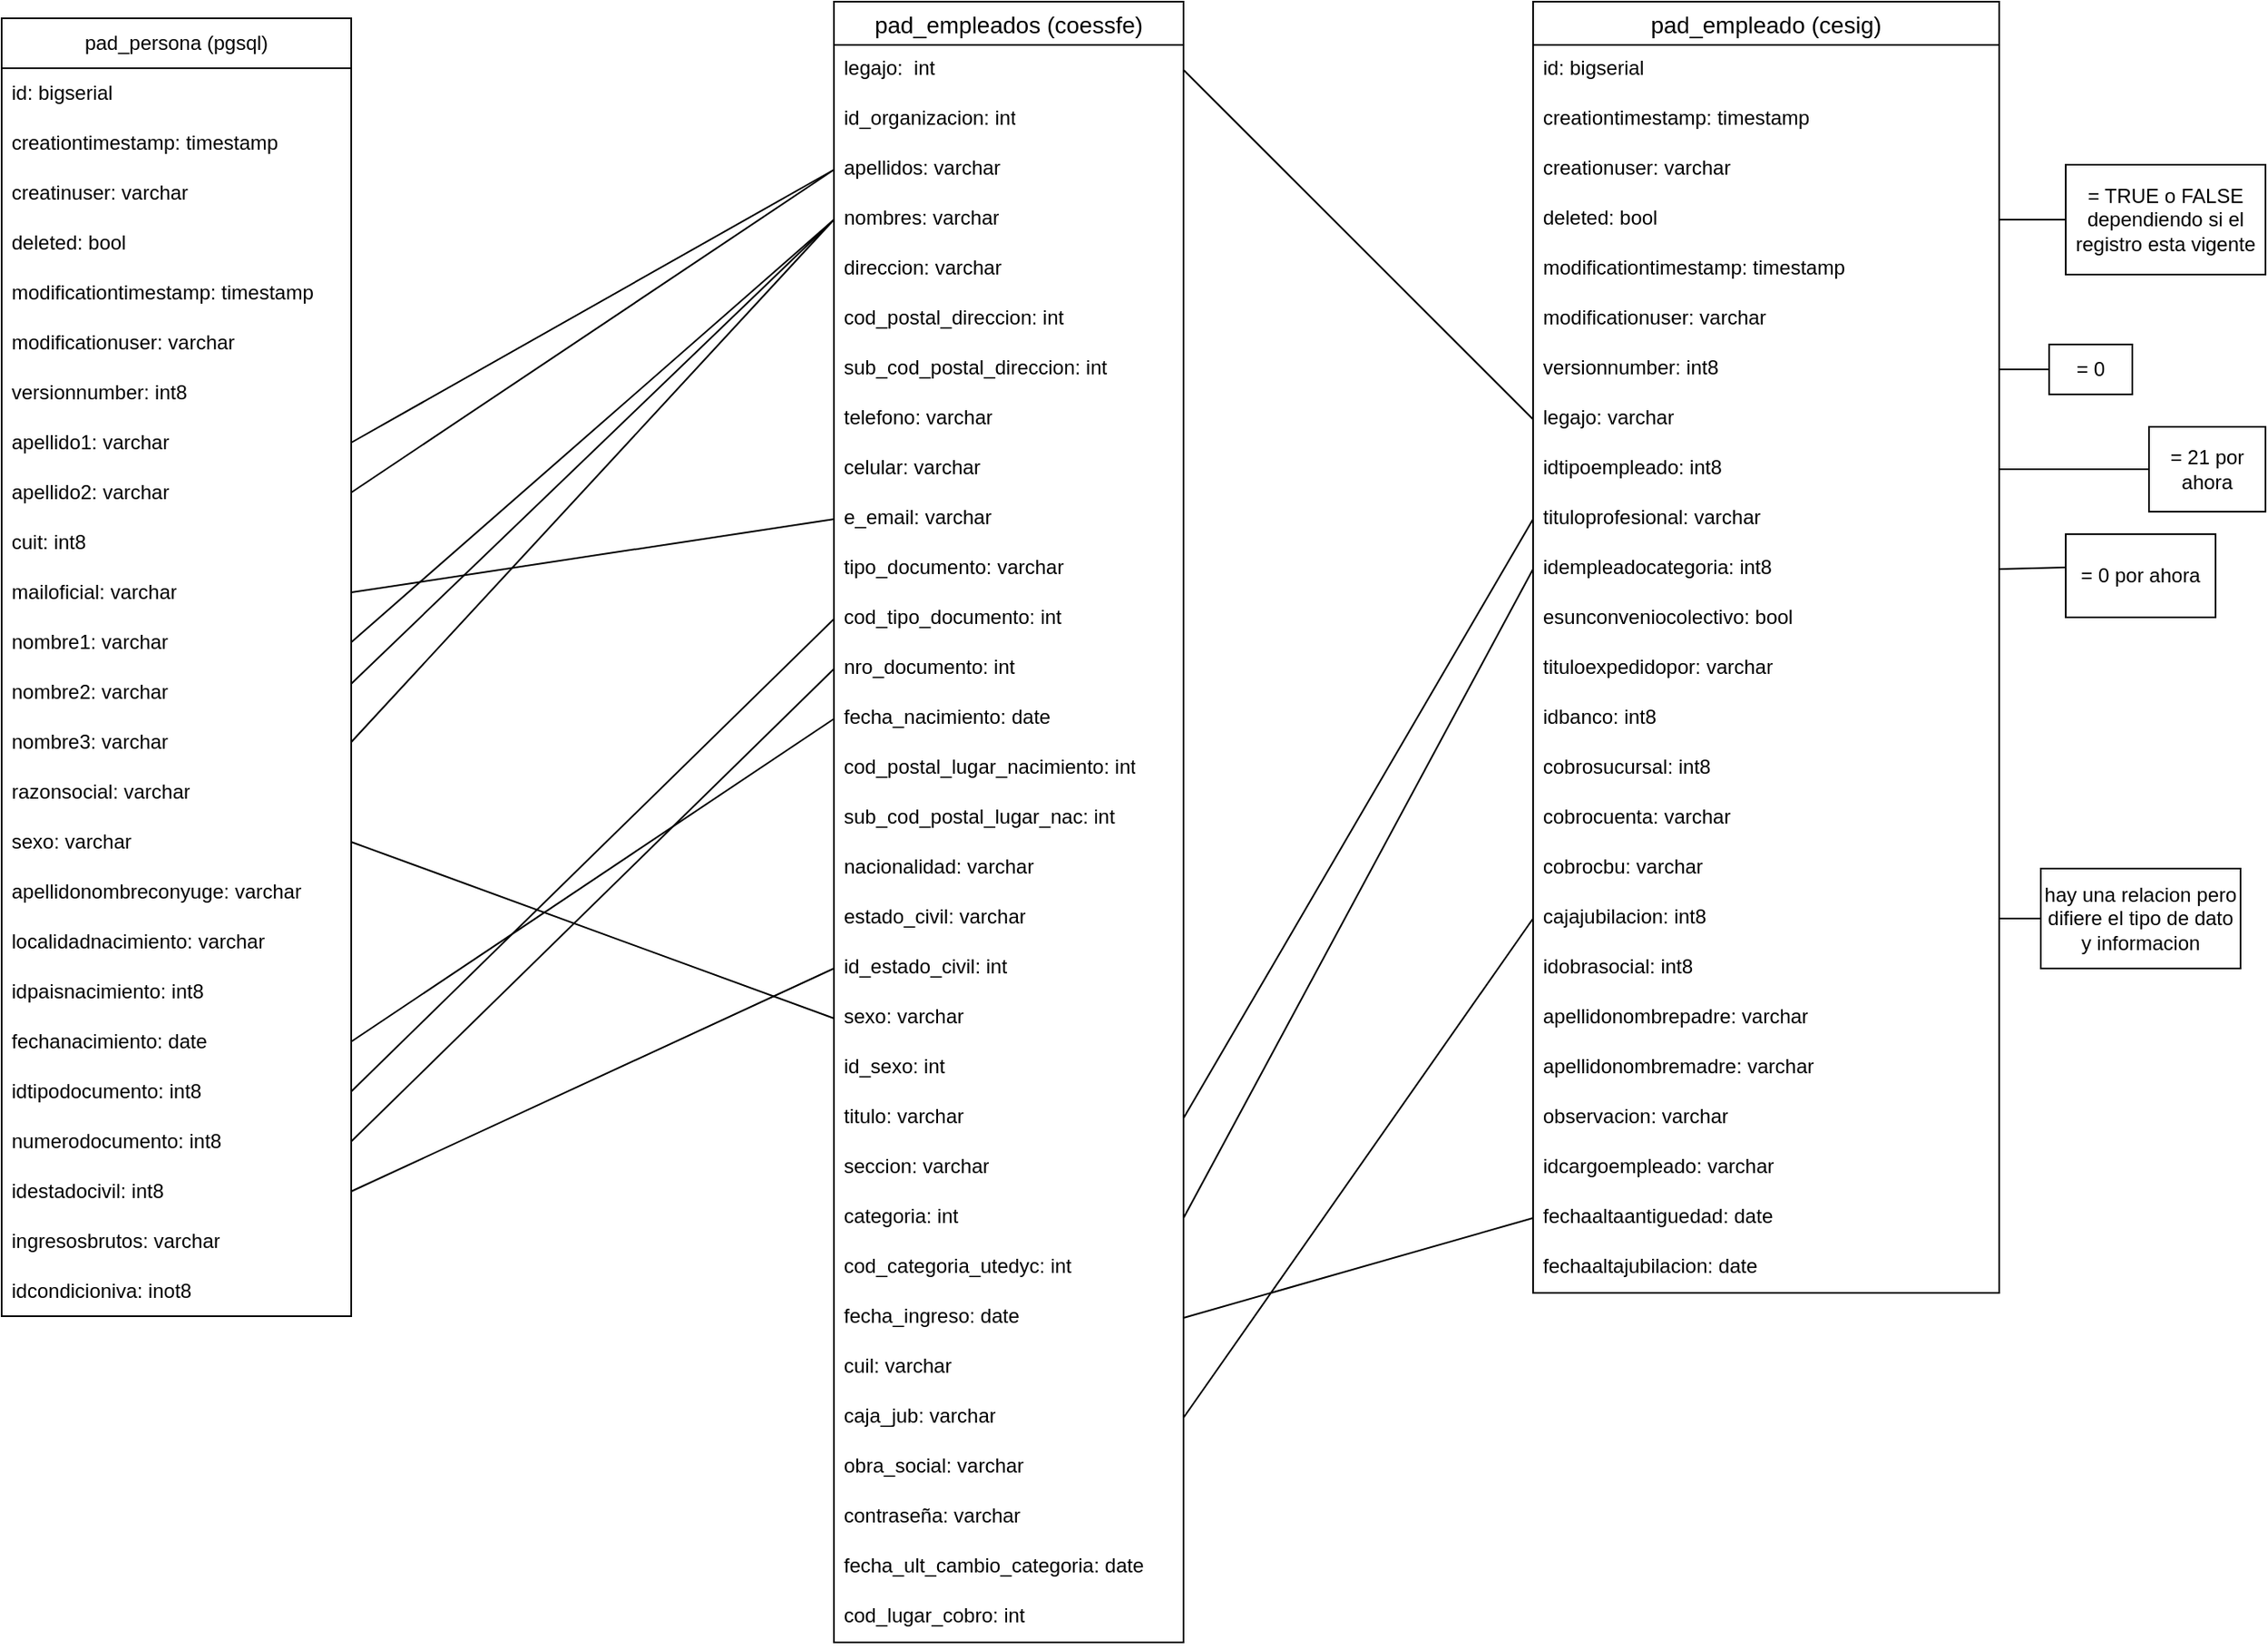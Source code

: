 <mxfile version="22.1.21" type="device">
  <diagram name="Página-1" id="mu7FvCaqYhF6-SmgVs9i">
    <mxGraphModel dx="1810" dy="567" grid="1" gridSize="10" guides="1" tooltips="1" connect="1" arrows="1" fold="1" page="1" pageScale="1" pageWidth="827" pageHeight="1169" math="0" shadow="0">
      <root>
        <mxCell id="0" />
        <mxCell id="1" parent="0" />
        <mxCell id="Ld92mc5GOefRMw0ozNT_-1" value="pad_empleados (coessfe)" style="swimlane;fontStyle=0;childLayout=stackLayout;horizontal=1;startSize=26;horizontalStack=0;resizeParent=1;resizeParentMax=0;resizeLast=0;collapsible=1;marginBottom=0;align=center;fontSize=14;" parent="1" vertex="1">
          <mxGeometry x="20" y="20" width="210" height="986" as="geometry" />
        </mxCell>
        <mxCell id="Ld92mc5GOefRMw0ozNT_-2" value="legajo:&amp;nbsp; int" style="text;strokeColor=none;fillColor=none;spacingLeft=4;spacingRight=4;overflow=hidden;rotatable=0;points=[[0,0.5],[1,0.5]];portConstraint=eastwest;fontSize=12;whiteSpace=wrap;html=1;" parent="Ld92mc5GOefRMw0ozNT_-1" vertex="1">
          <mxGeometry y="26" width="210" height="30" as="geometry" />
        </mxCell>
        <mxCell id="Ld92mc5GOefRMw0ozNT_-3" value="id_organizacion: int" style="text;strokeColor=none;fillColor=none;spacingLeft=4;spacingRight=4;overflow=hidden;rotatable=0;points=[[0,0.5],[1,0.5]];portConstraint=eastwest;fontSize=12;whiteSpace=wrap;html=1;" parent="Ld92mc5GOefRMw0ozNT_-1" vertex="1">
          <mxGeometry y="56" width="210" height="30" as="geometry" />
        </mxCell>
        <mxCell id="Ld92mc5GOefRMw0ozNT_-4" value="apellidos: varchar" style="text;strokeColor=none;fillColor=none;spacingLeft=4;spacingRight=4;overflow=hidden;rotatable=0;points=[[0,0.5],[1,0.5]];portConstraint=eastwest;fontSize=12;whiteSpace=wrap;html=1;" parent="Ld92mc5GOefRMw0ozNT_-1" vertex="1">
          <mxGeometry y="86" width="210" height="30" as="geometry" />
        </mxCell>
        <mxCell id="Ld92mc5GOefRMw0ozNT_-5" value="nombres: varchar" style="text;strokeColor=none;fillColor=none;spacingLeft=4;spacingRight=4;overflow=hidden;rotatable=0;points=[[0,0.5],[1,0.5]];portConstraint=eastwest;fontSize=12;whiteSpace=wrap;html=1;" parent="Ld92mc5GOefRMw0ozNT_-1" vertex="1">
          <mxGeometry y="116" width="210" height="30" as="geometry" />
        </mxCell>
        <mxCell id="Ld92mc5GOefRMw0ozNT_-6" value="direccion: varchar" style="text;strokeColor=none;fillColor=none;spacingLeft=4;spacingRight=4;overflow=hidden;rotatable=0;points=[[0,0.5],[1,0.5]];portConstraint=eastwest;fontSize=12;whiteSpace=wrap;html=1;" parent="Ld92mc5GOefRMw0ozNT_-1" vertex="1">
          <mxGeometry y="146" width="210" height="30" as="geometry" />
        </mxCell>
        <mxCell id="Ld92mc5GOefRMw0ozNT_-7" value="cod_postal_direccion: int" style="text;strokeColor=none;fillColor=none;spacingLeft=4;spacingRight=4;overflow=hidden;rotatable=0;points=[[0,0.5],[1,0.5]];portConstraint=eastwest;fontSize=12;whiteSpace=wrap;html=1;" parent="Ld92mc5GOefRMw0ozNT_-1" vertex="1">
          <mxGeometry y="176" width="210" height="30" as="geometry" />
        </mxCell>
        <mxCell id="Ld92mc5GOefRMw0ozNT_-8" value="sub_cod_postal_direccion: int" style="text;strokeColor=none;fillColor=none;spacingLeft=4;spacingRight=4;overflow=hidden;rotatable=0;points=[[0,0.5],[1,0.5]];portConstraint=eastwest;fontSize=12;whiteSpace=wrap;html=1;" parent="Ld92mc5GOefRMw0ozNT_-1" vertex="1">
          <mxGeometry y="206" width="210" height="30" as="geometry" />
        </mxCell>
        <mxCell id="Ld92mc5GOefRMw0ozNT_-9" value="telefono: varchar" style="text;strokeColor=none;fillColor=none;spacingLeft=4;spacingRight=4;overflow=hidden;rotatable=0;points=[[0,0.5],[1,0.5]];portConstraint=eastwest;fontSize=12;whiteSpace=wrap;html=1;" parent="Ld92mc5GOefRMw0ozNT_-1" vertex="1">
          <mxGeometry y="236" width="210" height="30" as="geometry" />
        </mxCell>
        <mxCell id="Ld92mc5GOefRMw0ozNT_-10" value="celular: varchar" style="text;strokeColor=none;fillColor=none;spacingLeft=4;spacingRight=4;overflow=hidden;rotatable=0;points=[[0,0.5],[1,0.5]];portConstraint=eastwest;fontSize=12;whiteSpace=wrap;html=1;" parent="Ld92mc5GOefRMw0ozNT_-1" vertex="1">
          <mxGeometry y="266" width="210" height="30" as="geometry" />
        </mxCell>
        <mxCell id="Ld92mc5GOefRMw0ozNT_-11" value="e_email: varchar" style="text;strokeColor=none;fillColor=none;spacingLeft=4;spacingRight=4;overflow=hidden;rotatable=0;points=[[0,0.5],[1,0.5]];portConstraint=eastwest;fontSize=12;whiteSpace=wrap;html=1;" parent="Ld92mc5GOefRMw0ozNT_-1" vertex="1">
          <mxGeometry y="296" width="210" height="30" as="geometry" />
        </mxCell>
        <mxCell id="Ld92mc5GOefRMw0ozNT_-12" value="tipo_documento: varchar" style="text;strokeColor=none;fillColor=none;spacingLeft=4;spacingRight=4;overflow=hidden;rotatable=0;points=[[0,0.5],[1,0.5]];portConstraint=eastwest;fontSize=12;whiteSpace=wrap;html=1;" parent="Ld92mc5GOefRMw0ozNT_-1" vertex="1">
          <mxGeometry y="326" width="210" height="30" as="geometry" />
        </mxCell>
        <mxCell id="Ld92mc5GOefRMw0ozNT_-13" value="cod_tipo_documento: int" style="text;strokeColor=none;fillColor=none;spacingLeft=4;spacingRight=4;overflow=hidden;rotatable=0;points=[[0,0.5],[1,0.5]];portConstraint=eastwest;fontSize=12;whiteSpace=wrap;html=1;" parent="Ld92mc5GOefRMw0ozNT_-1" vertex="1">
          <mxGeometry y="356" width="210" height="30" as="geometry" />
        </mxCell>
        <mxCell id="Ld92mc5GOefRMw0ozNT_-15" value="nro_documento: int" style="text;strokeColor=none;fillColor=none;spacingLeft=4;spacingRight=4;overflow=hidden;rotatable=0;points=[[0,0.5],[1,0.5]];portConstraint=eastwest;fontSize=12;whiteSpace=wrap;html=1;" parent="Ld92mc5GOefRMw0ozNT_-1" vertex="1">
          <mxGeometry y="386" width="210" height="30" as="geometry" />
        </mxCell>
        <mxCell id="Ld92mc5GOefRMw0ozNT_-16" value="fecha_nacimiento: date" style="text;strokeColor=none;fillColor=none;spacingLeft=4;spacingRight=4;overflow=hidden;rotatable=0;points=[[0,0.5],[1,0.5]];portConstraint=eastwest;fontSize=12;whiteSpace=wrap;html=1;" parent="Ld92mc5GOefRMw0ozNT_-1" vertex="1">
          <mxGeometry y="416" width="210" height="30" as="geometry" />
        </mxCell>
        <mxCell id="Ld92mc5GOefRMw0ozNT_-17" value="cod_postal_lugar_nacimiento: int" style="text;strokeColor=none;fillColor=none;spacingLeft=4;spacingRight=4;overflow=hidden;rotatable=0;points=[[0,0.5],[1,0.5]];portConstraint=eastwest;fontSize=12;whiteSpace=wrap;html=1;" parent="Ld92mc5GOefRMw0ozNT_-1" vertex="1">
          <mxGeometry y="446" width="210" height="30" as="geometry" />
        </mxCell>
        <mxCell id="Ld92mc5GOefRMw0ozNT_-18" value="sub_cod_postal_lugar_nac: int" style="text;strokeColor=none;fillColor=none;spacingLeft=4;spacingRight=4;overflow=hidden;rotatable=0;points=[[0,0.5],[1,0.5]];portConstraint=eastwest;fontSize=12;whiteSpace=wrap;html=1;" parent="Ld92mc5GOefRMw0ozNT_-1" vertex="1">
          <mxGeometry y="476" width="210" height="30" as="geometry" />
        </mxCell>
        <mxCell id="Ld92mc5GOefRMw0ozNT_-19" value="nacionalidad: varchar" style="text;strokeColor=none;fillColor=none;spacingLeft=4;spacingRight=4;overflow=hidden;rotatable=0;points=[[0,0.5],[1,0.5]];portConstraint=eastwest;fontSize=12;whiteSpace=wrap;html=1;" parent="Ld92mc5GOefRMw0ozNT_-1" vertex="1">
          <mxGeometry y="506" width="210" height="30" as="geometry" />
        </mxCell>
        <mxCell id="Ld92mc5GOefRMw0ozNT_-20" value="estado_civil: varchar" style="text;strokeColor=none;fillColor=none;spacingLeft=4;spacingRight=4;overflow=hidden;rotatable=0;points=[[0,0.5],[1,0.5]];portConstraint=eastwest;fontSize=12;whiteSpace=wrap;html=1;" parent="Ld92mc5GOefRMw0ozNT_-1" vertex="1">
          <mxGeometry y="536" width="210" height="30" as="geometry" />
        </mxCell>
        <mxCell id="Ld92mc5GOefRMw0ozNT_-21" value="id_estado_civil: int" style="text;strokeColor=none;fillColor=none;spacingLeft=4;spacingRight=4;overflow=hidden;rotatable=0;points=[[0,0.5],[1,0.5]];portConstraint=eastwest;fontSize=12;whiteSpace=wrap;html=1;" parent="Ld92mc5GOefRMw0ozNT_-1" vertex="1">
          <mxGeometry y="566" width="210" height="30" as="geometry" />
        </mxCell>
        <mxCell id="Ld92mc5GOefRMw0ozNT_-22" value="sexo: varchar" style="text;strokeColor=none;fillColor=none;spacingLeft=4;spacingRight=4;overflow=hidden;rotatable=0;points=[[0,0.5],[1,0.5]];portConstraint=eastwest;fontSize=12;whiteSpace=wrap;html=1;" parent="Ld92mc5GOefRMw0ozNT_-1" vertex="1">
          <mxGeometry y="596" width="210" height="30" as="geometry" />
        </mxCell>
        <mxCell id="Ld92mc5GOefRMw0ozNT_-23" value="id_sexo: int" style="text;strokeColor=none;fillColor=none;spacingLeft=4;spacingRight=4;overflow=hidden;rotatable=0;points=[[0,0.5],[1,0.5]];portConstraint=eastwest;fontSize=12;whiteSpace=wrap;html=1;" parent="Ld92mc5GOefRMw0ozNT_-1" vertex="1">
          <mxGeometry y="626" width="210" height="30" as="geometry" />
        </mxCell>
        <mxCell id="Ld92mc5GOefRMw0ozNT_-24" value="titulo: varchar" style="text;strokeColor=none;fillColor=none;spacingLeft=4;spacingRight=4;overflow=hidden;rotatable=0;points=[[0,0.5],[1,0.5]];portConstraint=eastwest;fontSize=12;whiteSpace=wrap;html=1;" parent="Ld92mc5GOefRMw0ozNT_-1" vertex="1">
          <mxGeometry y="656" width="210" height="30" as="geometry" />
        </mxCell>
        <mxCell id="Ld92mc5GOefRMw0ozNT_-25" value="seccion: varchar" style="text;strokeColor=none;fillColor=none;spacingLeft=4;spacingRight=4;overflow=hidden;rotatable=0;points=[[0,0.5],[1,0.5]];portConstraint=eastwest;fontSize=12;whiteSpace=wrap;html=1;" parent="Ld92mc5GOefRMw0ozNT_-1" vertex="1">
          <mxGeometry y="686" width="210" height="30" as="geometry" />
        </mxCell>
        <mxCell id="Ld92mc5GOefRMw0ozNT_-26" value="categoria: int" style="text;strokeColor=none;fillColor=none;spacingLeft=4;spacingRight=4;overflow=hidden;rotatable=0;points=[[0,0.5],[1,0.5]];portConstraint=eastwest;fontSize=12;whiteSpace=wrap;html=1;" parent="Ld92mc5GOefRMw0ozNT_-1" vertex="1">
          <mxGeometry y="716" width="210" height="30" as="geometry" />
        </mxCell>
        <mxCell id="Ld92mc5GOefRMw0ozNT_-130" value="cod_categoria_utedyc: int" style="text;strokeColor=none;fillColor=none;spacingLeft=4;spacingRight=4;overflow=hidden;rotatable=0;points=[[0,0.5],[1,0.5]];portConstraint=eastwest;fontSize=12;whiteSpace=wrap;html=1;" parent="Ld92mc5GOefRMw0ozNT_-1" vertex="1">
          <mxGeometry y="746" width="210" height="30" as="geometry" />
        </mxCell>
        <mxCell id="Ld92mc5GOefRMw0ozNT_-131" value="fecha_ingreso: date" style="text;strokeColor=none;fillColor=none;spacingLeft=4;spacingRight=4;overflow=hidden;rotatable=0;points=[[0,0.5],[1,0.5]];portConstraint=eastwest;fontSize=12;whiteSpace=wrap;html=1;" parent="Ld92mc5GOefRMw0ozNT_-1" vertex="1">
          <mxGeometry y="776" width="210" height="30" as="geometry" />
        </mxCell>
        <mxCell id="Ld92mc5GOefRMw0ozNT_-132" value="cuil: varchar" style="text;strokeColor=none;fillColor=none;spacingLeft=4;spacingRight=4;overflow=hidden;rotatable=0;points=[[0,0.5],[1,0.5]];portConstraint=eastwest;fontSize=12;whiteSpace=wrap;html=1;" parent="Ld92mc5GOefRMw0ozNT_-1" vertex="1">
          <mxGeometry y="806" width="210" height="30" as="geometry" />
        </mxCell>
        <mxCell id="Ld92mc5GOefRMw0ozNT_-133" value="caja_jub: varchar" style="text;strokeColor=none;fillColor=none;spacingLeft=4;spacingRight=4;overflow=hidden;rotatable=0;points=[[0,0.5],[1,0.5]];portConstraint=eastwest;fontSize=12;whiteSpace=wrap;html=1;" parent="Ld92mc5GOefRMw0ozNT_-1" vertex="1">
          <mxGeometry y="836" width="210" height="30" as="geometry" />
        </mxCell>
        <mxCell id="Ld92mc5GOefRMw0ozNT_-134" value="obra_social: varchar" style="text;strokeColor=none;fillColor=none;spacingLeft=4;spacingRight=4;overflow=hidden;rotatable=0;points=[[0,0.5],[1,0.5]];portConstraint=eastwest;fontSize=12;whiteSpace=wrap;html=1;" parent="Ld92mc5GOefRMw0ozNT_-1" vertex="1">
          <mxGeometry y="866" width="210" height="30" as="geometry" />
        </mxCell>
        <mxCell id="Ld92mc5GOefRMw0ozNT_-135" value="contraseña: varchar" style="text;strokeColor=none;fillColor=none;spacingLeft=4;spacingRight=4;overflow=hidden;rotatable=0;points=[[0,0.5],[1,0.5]];portConstraint=eastwest;fontSize=12;whiteSpace=wrap;html=1;" parent="Ld92mc5GOefRMw0ozNT_-1" vertex="1">
          <mxGeometry y="896" width="210" height="30" as="geometry" />
        </mxCell>
        <mxCell id="Ld92mc5GOefRMw0ozNT_-136" value="fecha_ult_cambio_categoria: date" style="text;strokeColor=none;fillColor=none;spacingLeft=4;spacingRight=4;overflow=hidden;rotatable=0;points=[[0,0.5],[1,0.5]];portConstraint=eastwest;fontSize=12;whiteSpace=wrap;html=1;" parent="Ld92mc5GOefRMw0ozNT_-1" vertex="1">
          <mxGeometry y="926" width="210" height="30" as="geometry" />
        </mxCell>
        <mxCell id="Ld92mc5GOefRMw0ozNT_-137" value="cod_lugar_cobro: int" style="text;strokeColor=none;fillColor=none;spacingLeft=4;spacingRight=4;overflow=hidden;rotatable=0;points=[[0,0.5],[1,0.5]];portConstraint=eastwest;fontSize=12;whiteSpace=wrap;html=1;" parent="Ld92mc5GOefRMw0ozNT_-1" vertex="1">
          <mxGeometry y="956" width="210" height="30" as="geometry" />
        </mxCell>
        <mxCell id="Ld92mc5GOefRMw0ozNT_-257" value="pad_empleado (cesig)" style="swimlane;fontStyle=0;childLayout=stackLayout;horizontal=1;startSize=26;horizontalStack=0;resizeParent=1;resizeParentMax=0;resizeLast=0;collapsible=1;marginBottom=0;align=center;fontSize=14;" parent="1" vertex="1">
          <mxGeometry x="440" y="20" width="280" height="776" as="geometry" />
        </mxCell>
        <mxCell id="Ld92mc5GOefRMw0ozNT_-258" value="id: bigserial" style="text;strokeColor=none;fillColor=none;spacingLeft=4;spacingRight=4;overflow=hidden;rotatable=0;points=[[0,0.5],[1,0.5]];portConstraint=eastwest;fontSize=12;whiteSpace=wrap;html=1;" parent="Ld92mc5GOefRMw0ozNT_-257" vertex="1">
          <mxGeometry y="26" width="280" height="30" as="geometry" />
        </mxCell>
        <mxCell id="Ld92mc5GOefRMw0ozNT_-259" value="creationtimestamp: timestamp" style="text;strokeColor=none;fillColor=none;spacingLeft=4;spacingRight=4;overflow=hidden;rotatable=0;points=[[0,0.5],[1,0.5]];portConstraint=eastwest;fontSize=12;whiteSpace=wrap;html=1;" parent="Ld92mc5GOefRMw0ozNT_-257" vertex="1">
          <mxGeometry y="56" width="280" height="30" as="geometry" />
        </mxCell>
        <mxCell id="Ld92mc5GOefRMw0ozNT_-260" value="creationuser: varchar" style="text;strokeColor=none;fillColor=none;spacingLeft=4;spacingRight=4;overflow=hidden;rotatable=0;points=[[0,0.5],[1,0.5]];portConstraint=eastwest;fontSize=12;whiteSpace=wrap;html=1;" parent="Ld92mc5GOefRMw0ozNT_-257" vertex="1">
          <mxGeometry y="86" width="280" height="30" as="geometry" />
        </mxCell>
        <mxCell id="Ld92mc5GOefRMw0ozNT_-261" value="deleted: bool" style="text;strokeColor=none;fillColor=none;spacingLeft=4;spacingRight=4;overflow=hidden;rotatable=0;points=[[0,0.5],[1,0.5]];portConstraint=eastwest;fontSize=12;whiteSpace=wrap;html=1;" parent="Ld92mc5GOefRMw0ozNT_-257" vertex="1">
          <mxGeometry y="116" width="280" height="30" as="geometry" />
        </mxCell>
        <mxCell id="Ld92mc5GOefRMw0ozNT_-262" value="modificationtimestamp: timestamp" style="text;strokeColor=none;fillColor=none;spacingLeft=4;spacingRight=4;overflow=hidden;rotatable=0;points=[[0,0.5],[1,0.5]];portConstraint=eastwest;fontSize=12;whiteSpace=wrap;html=1;" parent="Ld92mc5GOefRMw0ozNT_-257" vertex="1">
          <mxGeometry y="146" width="280" height="30" as="geometry" />
        </mxCell>
        <mxCell id="Ld92mc5GOefRMw0ozNT_-263" value="modificationuser: varchar" style="text;strokeColor=none;fillColor=none;spacingLeft=4;spacingRight=4;overflow=hidden;rotatable=0;points=[[0,0.5],[1,0.5]];portConstraint=eastwest;fontSize=12;whiteSpace=wrap;html=1;" parent="Ld92mc5GOefRMw0ozNT_-257" vertex="1">
          <mxGeometry y="176" width="280" height="30" as="geometry" />
        </mxCell>
        <mxCell id="Ld92mc5GOefRMw0ozNT_-264" value="versionnumber: int8" style="text;strokeColor=none;fillColor=none;spacingLeft=4;spacingRight=4;overflow=hidden;rotatable=0;points=[[0,0.5],[1,0.5]];portConstraint=eastwest;fontSize=12;whiteSpace=wrap;html=1;" parent="Ld92mc5GOefRMw0ozNT_-257" vertex="1">
          <mxGeometry y="206" width="280" height="30" as="geometry" />
        </mxCell>
        <mxCell id="Ld92mc5GOefRMw0ozNT_-265" value="legajo: varchar" style="text;strokeColor=none;fillColor=none;spacingLeft=4;spacingRight=4;overflow=hidden;rotatable=0;points=[[0,0.5],[1,0.5]];portConstraint=eastwest;fontSize=12;whiteSpace=wrap;html=1;" parent="Ld92mc5GOefRMw0ozNT_-257" vertex="1">
          <mxGeometry y="236" width="280" height="30" as="geometry" />
        </mxCell>
        <mxCell id="Ld92mc5GOefRMw0ozNT_-266" value="idtipoempleado: int8" style="text;strokeColor=none;fillColor=none;spacingLeft=4;spacingRight=4;overflow=hidden;rotatable=0;points=[[0,0.5],[1,0.5]];portConstraint=eastwest;fontSize=12;whiteSpace=wrap;html=1;" parent="Ld92mc5GOefRMw0ozNT_-257" vertex="1">
          <mxGeometry y="266" width="280" height="30" as="geometry" />
        </mxCell>
        <mxCell id="Ld92mc5GOefRMw0ozNT_-267" value="tituloprofesional: varchar" style="text;strokeColor=none;fillColor=none;spacingLeft=4;spacingRight=4;overflow=hidden;rotatable=0;points=[[0,0.5],[1,0.5]];portConstraint=eastwest;fontSize=12;whiteSpace=wrap;html=1;" parent="Ld92mc5GOefRMw0ozNT_-257" vertex="1">
          <mxGeometry y="296" width="280" height="30" as="geometry" />
        </mxCell>
        <mxCell id="Ld92mc5GOefRMw0ozNT_-268" value="idempleadocategoria: int8" style="text;strokeColor=none;fillColor=none;spacingLeft=4;spacingRight=4;overflow=hidden;rotatable=0;points=[[0,0.5],[1,0.5]];portConstraint=eastwest;fontSize=12;whiteSpace=wrap;html=1;" parent="Ld92mc5GOefRMw0ozNT_-257" vertex="1">
          <mxGeometry y="326" width="280" height="30" as="geometry" />
        </mxCell>
        <mxCell id="Ld92mc5GOefRMw0ozNT_-269" value="esunconveniocolectivo: bool" style="text;strokeColor=none;fillColor=none;spacingLeft=4;spacingRight=4;overflow=hidden;rotatable=0;points=[[0,0.5],[1,0.5]];portConstraint=eastwest;fontSize=12;whiteSpace=wrap;html=1;" parent="Ld92mc5GOefRMw0ozNT_-257" vertex="1">
          <mxGeometry y="356" width="280" height="30" as="geometry" />
        </mxCell>
        <mxCell id="Ld92mc5GOefRMw0ozNT_-270" value="tituloexpedidopor: varchar" style="text;strokeColor=none;fillColor=none;spacingLeft=4;spacingRight=4;overflow=hidden;rotatable=0;points=[[0,0.5],[1,0.5]];portConstraint=eastwest;fontSize=12;whiteSpace=wrap;html=1;" parent="Ld92mc5GOefRMw0ozNT_-257" vertex="1">
          <mxGeometry y="386" width="280" height="30" as="geometry" />
        </mxCell>
        <mxCell id="Ld92mc5GOefRMw0ozNT_-271" value="idbanco: int8" style="text;strokeColor=none;fillColor=none;spacingLeft=4;spacingRight=4;overflow=hidden;rotatable=0;points=[[0,0.5],[1,0.5]];portConstraint=eastwest;fontSize=12;whiteSpace=wrap;html=1;" parent="Ld92mc5GOefRMw0ozNT_-257" vertex="1">
          <mxGeometry y="416" width="280" height="30" as="geometry" />
        </mxCell>
        <mxCell id="Ld92mc5GOefRMw0ozNT_-272" value="cobrosucursal: int8" style="text;strokeColor=none;fillColor=none;spacingLeft=4;spacingRight=4;overflow=hidden;rotatable=0;points=[[0,0.5],[1,0.5]];portConstraint=eastwest;fontSize=12;whiteSpace=wrap;html=1;" parent="Ld92mc5GOefRMw0ozNT_-257" vertex="1">
          <mxGeometry y="446" width="280" height="30" as="geometry" />
        </mxCell>
        <mxCell id="Ld92mc5GOefRMw0ozNT_-273" value="cobrocuenta: varchar" style="text;strokeColor=none;fillColor=none;spacingLeft=4;spacingRight=4;overflow=hidden;rotatable=0;points=[[0,0.5],[1,0.5]];portConstraint=eastwest;fontSize=12;whiteSpace=wrap;html=1;" parent="Ld92mc5GOefRMw0ozNT_-257" vertex="1">
          <mxGeometry y="476" width="280" height="30" as="geometry" />
        </mxCell>
        <mxCell id="Ld92mc5GOefRMw0ozNT_-274" value="cobrocbu: varchar" style="text;strokeColor=none;fillColor=none;spacingLeft=4;spacingRight=4;overflow=hidden;rotatable=0;points=[[0,0.5],[1,0.5]];portConstraint=eastwest;fontSize=12;whiteSpace=wrap;html=1;" parent="Ld92mc5GOefRMw0ozNT_-257" vertex="1">
          <mxGeometry y="506" width="280" height="30" as="geometry" />
        </mxCell>
        <mxCell id="Ld92mc5GOefRMw0ozNT_-275" value="cajajubilacion: int8" style="text;strokeColor=none;fillColor=none;spacingLeft=4;spacingRight=4;overflow=hidden;rotatable=0;points=[[0,0.5],[1,0.5]];portConstraint=eastwest;fontSize=12;whiteSpace=wrap;html=1;" parent="Ld92mc5GOefRMw0ozNT_-257" vertex="1">
          <mxGeometry y="536" width="280" height="30" as="geometry" />
        </mxCell>
        <mxCell id="Ld92mc5GOefRMw0ozNT_-276" value="idobrasocial: int8" style="text;strokeColor=none;fillColor=none;spacingLeft=4;spacingRight=4;overflow=hidden;rotatable=0;points=[[0,0.5],[1,0.5]];portConstraint=eastwest;fontSize=12;whiteSpace=wrap;html=1;" parent="Ld92mc5GOefRMw0ozNT_-257" vertex="1">
          <mxGeometry y="566" width="280" height="30" as="geometry" />
        </mxCell>
        <mxCell id="Ld92mc5GOefRMw0ozNT_-277" value="apellidonombrepadre: varchar" style="text;strokeColor=none;fillColor=none;spacingLeft=4;spacingRight=4;overflow=hidden;rotatable=0;points=[[0,0.5],[1,0.5]];portConstraint=eastwest;fontSize=12;whiteSpace=wrap;html=1;" parent="Ld92mc5GOefRMw0ozNT_-257" vertex="1">
          <mxGeometry y="596" width="280" height="30" as="geometry" />
        </mxCell>
        <mxCell id="Ld92mc5GOefRMw0ozNT_-278" value="apellidonombremadre: varchar" style="text;strokeColor=none;fillColor=none;spacingLeft=4;spacingRight=4;overflow=hidden;rotatable=0;points=[[0,0.5],[1,0.5]];portConstraint=eastwest;fontSize=12;whiteSpace=wrap;html=1;" parent="Ld92mc5GOefRMw0ozNT_-257" vertex="1">
          <mxGeometry y="626" width="280" height="30" as="geometry" />
        </mxCell>
        <mxCell id="Ld92mc5GOefRMw0ozNT_-279" value="observacion: varchar" style="text;strokeColor=none;fillColor=none;spacingLeft=4;spacingRight=4;overflow=hidden;rotatable=0;points=[[0,0.5],[1,0.5]];portConstraint=eastwest;fontSize=12;whiteSpace=wrap;html=1;" parent="Ld92mc5GOefRMw0ozNT_-257" vertex="1">
          <mxGeometry y="656" width="280" height="30" as="geometry" />
        </mxCell>
        <mxCell id="Ld92mc5GOefRMw0ozNT_-280" value="idcargoempleado: varchar" style="text;strokeColor=none;fillColor=none;spacingLeft=4;spacingRight=4;overflow=hidden;rotatable=0;points=[[0,0.5],[1,0.5]];portConstraint=eastwest;fontSize=12;whiteSpace=wrap;html=1;" parent="Ld92mc5GOefRMw0ozNT_-257" vertex="1">
          <mxGeometry y="686" width="280" height="30" as="geometry" />
        </mxCell>
        <mxCell id="Ld92mc5GOefRMw0ozNT_-281" value="fechaaltaantiguedad: date" style="text;strokeColor=none;fillColor=none;spacingLeft=4;spacingRight=4;overflow=hidden;rotatable=0;points=[[0,0.5],[1,0.5]];portConstraint=eastwest;fontSize=12;whiteSpace=wrap;html=1;" parent="Ld92mc5GOefRMw0ozNT_-257" vertex="1">
          <mxGeometry y="716" width="280" height="30" as="geometry" />
        </mxCell>
        <mxCell id="Ld92mc5GOefRMw0ozNT_-282" value="fechaaltajubilacion: date" style="text;strokeColor=none;fillColor=none;spacingLeft=4;spacingRight=4;overflow=hidden;rotatable=0;points=[[0,0.5],[1,0.5]];portConstraint=eastwest;fontSize=12;whiteSpace=wrap;html=1;" parent="Ld92mc5GOefRMw0ozNT_-257" vertex="1">
          <mxGeometry y="746" width="280" height="30" as="geometry" />
        </mxCell>
        <mxCell id="0jPRF4iXHHdD-fnQIil1-1" value="" style="endArrow=none;html=1;rounded=0;entryX=1;entryY=0.5;entryDx=0;entryDy=0;exitX=0;exitY=0.5;exitDx=0;exitDy=0;" edge="1" parent="1" source="Ld92mc5GOefRMw0ozNT_-265" target="Ld92mc5GOefRMw0ozNT_-2">
          <mxGeometry width="50" height="50" relative="1" as="geometry">
            <mxPoint x="390" y="400" as="sourcePoint" />
            <mxPoint x="390" y="180" as="targetPoint" />
          </mxGeometry>
        </mxCell>
        <mxCell id="0jPRF4iXHHdD-fnQIil1-62" value="pad_persona (pgsql)" style="swimlane;fontStyle=0;childLayout=stackLayout;horizontal=1;startSize=30;horizontalStack=0;resizeParent=1;resizeParentMax=0;resizeLast=0;collapsible=1;marginBottom=0;whiteSpace=wrap;html=1;" vertex="1" parent="1">
          <mxGeometry x="-480" y="30" width="210" height="780" as="geometry" />
        </mxCell>
        <mxCell id="0jPRF4iXHHdD-fnQIil1-63" value="id: bigserial" style="text;strokeColor=none;fillColor=none;align=left;verticalAlign=middle;spacingLeft=4;spacingRight=4;overflow=hidden;points=[[0,0.5],[1,0.5]];portConstraint=eastwest;rotatable=0;whiteSpace=wrap;html=1;" vertex="1" parent="0jPRF4iXHHdD-fnQIil1-62">
          <mxGeometry y="30" width="210" height="30" as="geometry" />
        </mxCell>
        <mxCell id="0jPRF4iXHHdD-fnQIil1-64" value="creationtimestamp: timestamp" style="text;strokeColor=none;fillColor=none;align=left;verticalAlign=middle;spacingLeft=4;spacingRight=4;overflow=hidden;points=[[0,0.5],[1,0.5]];portConstraint=eastwest;rotatable=0;whiteSpace=wrap;html=1;" vertex="1" parent="0jPRF4iXHHdD-fnQIil1-62">
          <mxGeometry y="60" width="210" height="30" as="geometry" />
        </mxCell>
        <mxCell id="0jPRF4iXHHdD-fnQIil1-65" value="creatinuser: varchar" style="text;strokeColor=none;fillColor=none;align=left;verticalAlign=middle;spacingLeft=4;spacingRight=4;overflow=hidden;points=[[0,0.5],[1,0.5]];portConstraint=eastwest;rotatable=0;whiteSpace=wrap;html=1;" vertex="1" parent="0jPRF4iXHHdD-fnQIil1-62">
          <mxGeometry y="90" width="210" height="30" as="geometry" />
        </mxCell>
        <mxCell id="0jPRF4iXHHdD-fnQIil1-66" value="deleted: bool" style="text;strokeColor=none;fillColor=none;align=left;verticalAlign=middle;spacingLeft=4;spacingRight=4;overflow=hidden;points=[[0,0.5],[1,0.5]];portConstraint=eastwest;rotatable=0;whiteSpace=wrap;html=1;" vertex="1" parent="0jPRF4iXHHdD-fnQIil1-62">
          <mxGeometry y="120" width="210" height="30" as="geometry" />
        </mxCell>
        <mxCell id="0jPRF4iXHHdD-fnQIil1-67" value="modificationtimestamp: timestamp" style="text;strokeColor=none;fillColor=none;align=left;verticalAlign=middle;spacingLeft=4;spacingRight=4;overflow=hidden;points=[[0,0.5],[1,0.5]];portConstraint=eastwest;rotatable=0;whiteSpace=wrap;html=1;" vertex="1" parent="0jPRF4iXHHdD-fnQIil1-62">
          <mxGeometry y="150" width="210" height="30" as="geometry" />
        </mxCell>
        <mxCell id="0jPRF4iXHHdD-fnQIil1-68" value="modificationuser: varchar" style="text;strokeColor=none;fillColor=none;align=left;verticalAlign=middle;spacingLeft=4;spacingRight=4;overflow=hidden;points=[[0,0.5],[1,0.5]];portConstraint=eastwest;rotatable=0;whiteSpace=wrap;html=1;" vertex="1" parent="0jPRF4iXHHdD-fnQIil1-62">
          <mxGeometry y="180" width="210" height="30" as="geometry" />
        </mxCell>
        <mxCell id="0jPRF4iXHHdD-fnQIil1-69" value="versionnumber: int8" style="text;strokeColor=none;fillColor=none;align=left;verticalAlign=middle;spacingLeft=4;spacingRight=4;overflow=hidden;points=[[0,0.5],[1,0.5]];portConstraint=eastwest;rotatable=0;whiteSpace=wrap;html=1;" vertex="1" parent="0jPRF4iXHHdD-fnQIil1-62">
          <mxGeometry y="210" width="210" height="30" as="geometry" />
        </mxCell>
        <mxCell id="0jPRF4iXHHdD-fnQIil1-70" value="apellido1: varchar" style="text;strokeColor=none;fillColor=none;align=left;verticalAlign=middle;spacingLeft=4;spacingRight=4;overflow=hidden;points=[[0,0.5],[1,0.5]];portConstraint=eastwest;rotatable=0;whiteSpace=wrap;html=1;" vertex="1" parent="0jPRF4iXHHdD-fnQIil1-62">
          <mxGeometry y="240" width="210" height="30" as="geometry" />
        </mxCell>
        <mxCell id="0jPRF4iXHHdD-fnQIil1-71" value="apellido2: varchar" style="text;strokeColor=none;fillColor=none;align=left;verticalAlign=middle;spacingLeft=4;spacingRight=4;overflow=hidden;points=[[0,0.5],[1,0.5]];portConstraint=eastwest;rotatable=0;whiteSpace=wrap;html=1;" vertex="1" parent="0jPRF4iXHHdD-fnQIil1-62">
          <mxGeometry y="270" width="210" height="30" as="geometry" />
        </mxCell>
        <mxCell id="0jPRF4iXHHdD-fnQIil1-72" value="cuit: int8" style="text;strokeColor=none;fillColor=none;align=left;verticalAlign=middle;spacingLeft=4;spacingRight=4;overflow=hidden;points=[[0,0.5],[1,0.5]];portConstraint=eastwest;rotatable=0;whiteSpace=wrap;html=1;" vertex="1" parent="0jPRF4iXHHdD-fnQIil1-62">
          <mxGeometry y="300" width="210" height="30" as="geometry" />
        </mxCell>
        <mxCell id="0jPRF4iXHHdD-fnQIil1-73" value="mailoficial: varchar" style="text;strokeColor=none;fillColor=none;align=left;verticalAlign=middle;spacingLeft=4;spacingRight=4;overflow=hidden;points=[[0,0.5],[1,0.5]];portConstraint=eastwest;rotatable=0;whiteSpace=wrap;html=1;" vertex="1" parent="0jPRF4iXHHdD-fnQIil1-62">
          <mxGeometry y="330" width="210" height="30" as="geometry" />
        </mxCell>
        <mxCell id="0jPRF4iXHHdD-fnQIil1-74" value="nombre1: varchar" style="text;strokeColor=none;fillColor=none;align=left;verticalAlign=middle;spacingLeft=4;spacingRight=4;overflow=hidden;points=[[0,0.5],[1,0.5]];portConstraint=eastwest;rotatable=0;whiteSpace=wrap;html=1;" vertex="1" parent="0jPRF4iXHHdD-fnQIil1-62">
          <mxGeometry y="360" width="210" height="30" as="geometry" />
        </mxCell>
        <mxCell id="0jPRF4iXHHdD-fnQIil1-75" value="nombre2: varchar" style="text;strokeColor=none;fillColor=none;align=left;verticalAlign=middle;spacingLeft=4;spacingRight=4;overflow=hidden;points=[[0,0.5],[1,0.5]];portConstraint=eastwest;rotatable=0;whiteSpace=wrap;html=1;" vertex="1" parent="0jPRF4iXHHdD-fnQIil1-62">
          <mxGeometry y="390" width="210" height="30" as="geometry" />
        </mxCell>
        <mxCell id="0jPRF4iXHHdD-fnQIil1-76" value="nombre3: varchar" style="text;strokeColor=none;fillColor=none;align=left;verticalAlign=middle;spacingLeft=4;spacingRight=4;overflow=hidden;points=[[0,0.5],[1,0.5]];portConstraint=eastwest;rotatable=0;whiteSpace=wrap;html=1;" vertex="1" parent="0jPRF4iXHHdD-fnQIil1-62">
          <mxGeometry y="420" width="210" height="30" as="geometry" />
        </mxCell>
        <mxCell id="0jPRF4iXHHdD-fnQIil1-77" value="razonsocial: varchar" style="text;strokeColor=none;fillColor=none;align=left;verticalAlign=middle;spacingLeft=4;spacingRight=4;overflow=hidden;points=[[0,0.5],[1,0.5]];portConstraint=eastwest;rotatable=0;whiteSpace=wrap;html=1;" vertex="1" parent="0jPRF4iXHHdD-fnQIil1-62">
          <mxGeometry y="450" width="210" height="30" as="geometry" />
        </mxCell>
        <mxCell id="0jPRF4iXHHdD-fnQIil1-78" value="sexo: varchar" style="text;strokeColor=none;fillColor=none;align=left;verticalAlign=middle;spacingLeft=4;spacingRight=4;overflow=hidden;points=[[0,0.5],[1,0.5]];portConstraint=eastwest;rotatable=0;whiteSpace=wrap;html=1;" vertex="1" parent="0jPRF4iXHHdD-fnQIil1-62">
          <mxGeometry y="480" width="210" height="30" as="geometry" />
        </mxCell>
        <mxCell id="0jPRF4iXHHdD-fnQIil1-79" value="apellidonombreconyuge: varchar" style="text;strokeColor=none;fillColor=none;align=left;verticalAlign=middle;spacingLeft=4;spacingRight=4;overflow=hidden;points=[[0,0.5],[1,0.5]];portConstraint=eastwest;rotatable=0;whiteSpace=wrap;html=1;" vertex="1" parent="0jPRF4iXHHdD-fnQIil1-62">
          <mxGeometry y="510" width="210" height="30" as="geometry" />
        </mxCell>
        <mxCell id="0jPRF4iXHHdD-fnQIil1-80" value="localidadnacimiento: varchar" style="text;strokeColor=none;fillColor=none;align=left;verticalAlign=middle;spacingLeft=4;spacingRight=4;overflow=hidden;points=[[0,0.5],[1,0.5]];portConstraint=eastwest;rotatable=0;whiteSpace=wrap;html=1;" vertex="1" parent="0jPRF4iXHHdD-fnQIil1-62">
          <mxGeometry y="540" width="210" height="30" as="geometry" />
        </mxCell>
        <mxCell id="0jPRF4iXHHdD-fnQIil1-81" value="idpaisnacimiento: int8" style="text;strokeColor=none;fillColor=none;align=left;verticalAlign=middle;spacingLeft=4;spacingRight=4;overflow=hidden;points=[[0,0.5],[1,0.5]];portConstraint=eastwest;rotatable=0;whiteSpace=wrap;html=1;" vertex="1" parent="0jPRF4iXHHdD-fnQIil1-62">
          <mxGeometry y="570" width="210" height="30" as="geometry" />
        </mxCell>
        <mxCell id="0jPRF4iXHHdD-fnQIil1-82" value="fechanacimiento: date" style="text;strokeColor=none;fillColor=none;align=left;verticalAlign=middle;spacingLeft=4;spacingRight=4;overflow=hidden;points=[[0,0.5],[1,0.5]];portConstraint=eastwest;rotatable=0;whiteSpace=wrap;html=1;" vertex="1" parent="0jPRF4iXHHdD-fnQIil1-62">
          <mxGeometry y="600" width="210" height="30" as="geometry" />
        </mxCell>
        <mxCell id="0jPRF4iXHHdD-fnQIil1-83" value="idtipodocumento: int8" style="text;strokeColor=none;fillColor=none;align=left;verticalAlign=middle;spacingLeft=4;spacingRight=4;overflow=hidden;points=[[0,0.5],[1,0.5]];portConstraint=eastwest;rotatable=0;whiteSpace=wrap;html=1;" vertex="1" parent="0jPRF4iXHHdD-fnQIil1-62">
          <mxGeometry y="630" width="210" height="30" as="geometry" />
        </mxCell>
        <mxCell id="0jPRF4iXHHdD-fnQIil1-84" value="numerodocumento: int8" style="text;strokeColor=none;fillColor=none;align=left;verticalAlign=middle;spacingLeft=4;spacingRight=4;overflow=hidden;points=[[0,0.5],[1,0.5]];portConstraint=eastwest;rotatable=0;whiteSpace=wrap;html=1;" vertex="1" parent="0jPRF4iXHHdD-fnQIil1-62">
          <mxGeometry y="660" width="210" height="30" as="geometry" />
        </mxCell>
        <mxCell id="0jPRF4iXHHdD-fnQIil1-85" value="idestadocivil: int8" style="text;strokeColor=none;fillColor=none;align=left;verticalAlign=middle;spacingLeft=4;spacingRight=4;overflow=hidden;points=[[0,0.5],[1,0.5]];portConstraint=eastwest;rotatable=0;whiteSpace=wrap;html=1;" vertex="1" parent="0jPRF4iXHHdD-fnQIil1-62">
          <mxGeometry y="690" width="210" height="30" as="geometry" />
        </mxCell>
        <mxCell id="0jPRF4iXHHdD-fnQIil1-86" value="ingresosbrutos: varchar" style="text;strokeColor=none;fillColor=none;align=left;verticalAlign=middle;spacingLeft=4;spacingRight=4;overflow=hidden;points=[[0,0.5],[1,0.5]];portConstraint=eastwest;rotatable=0;whiteSpace=wrap;html=1;" vertex="1" parent="0jPRF4iXHHdD-fnQIil1-62">
          <mxGeometry y="720" width="210" height="30" as="geometry" />
        </mxCell>
        <mxCell id="0jPRF4iXHHdD-fnQIil1-87" value="idcondicioniva: inot8" style="text;strokeColor=none;fillColor=none;align=left;verticalAlign=middle;spacingLeft=4;spacingRight=4;overflow=hidden;points=[[0,0.5],[1,0.5]];portConstraint=eastwest;rotatable=0;whiteSpace=wrap;html=1;" vertex="1" parent="0jPRF4iXHHdD-fnQIil1-62">
          <mxGeometry y="750" width="210" height="30" as="geometry" />
        </mxCell>
        <mxCell id="0jPRF4iXHHdD-fnQIil1-110" value="" style="endArrow=none;html=1;rounded=0;entryX=1;entryY=0.5;entryDx=0;entryDy=0;exitX=0;exitY=0.5;exitDx=0;exitDy=0;" edge="1" parent="1" source="Ld92mc5GOefRMw0ozNT_-4" target="0jPRF4iXHHdD-fnQIil1-70">
          <mxGeometry width="50" height="50" relative="1" as="geometry">
            <mxPoint x="-160" y="230" as="sourcePoint" />
            <mxPoint x="-110" y="180" as="targetPoint" />
          </mxGeometry>
        </mxCell>
        <mxCell id="0jPRF4iXHHdD-fnQIil1-111" value="" style="endArrow=none;html=1;rounded=0;entryX=1;entryY=0.5;entryDx=0;entryDy=0;exitX=0;exitY=0.5;exitDx=0;exitDy=0;" edge="1" parent="1" source="Ld92mc5GOefRMw0ozNT_-4" target="0jPRF4iXHHdD-fnQIil1-71">
          <mxGeometry width="50" height="50" relative="1" as="geometry">
            <mxPoint x="-160" y="230" as="sourcePoint" />
            <mxPoint x="-110" y="180" as="targetPoint" />
          </mxGeometry>
        </mxCell>
        <mxCell id="0jPRF4iXHHdD-fnQIil1-113" value="" style="endArrow=none;html=1;rounded=0;entryX=0;entryY=0.5;entryDx=0;entryDy=0;exitX=1;exitY=0.5;exitDx=0;exitDy=0;" edge="1" parent="1" source="0jPRF4iXHHdD-fnQIil1-74" target="Ld92mc5GOefRMw0ozNT_-5">
          <mxGeometry width="50" height="50" relative="1" as="geometry">
            <mxPoint x="-160" y="310" as="sourcePoint" />
            <mxPoint x="-110" y="260" as="targetPoint" />
          </mxGeometry>
        </mxCell>
        <mxCell id="0jPRF4iXHHdD-fnQIil1-114" value="" style="endArrow=none;html=1;rounded=0;entryX=0;entryY=0.5;entryDx=0;entryDy=0;exitX=1.001;exitY=0.326;exitDx=0;exitDy=0;exitPerimeter=0;" edge="1" parent="1" source="0jPRF4iXHHdD-fnQIil1-75" target="Ld92mc5GOefRMw0ozNT_-5">
          <mxGeometry width="50" height="50" relative="1" as="geometry">
            <mxPoint x="-160" y="310" as="sourcePoint" />
            <mxPoint x="-110" y="260" as="targetPoint" />
          </mxGeometry>
        </mxCell>
        <mxCell id="0jPRF4iXHHdD-fnQIil1-115" value="" style="endArrow=none;html=1;rounded=0;entryX=0;entryY=0.5;entryDx=0;entryDy=0;exitX=1;exitY=0.5;exitDx=0;exitDy=0;" edge="1" parent="1" source="0jPRF4iXHHdD-fnQIil1-76" target="Ld92mc5GOefRMw0ozNT_-5">
          <mxGeometry width="50" height="50" relative="1" as="geometry">
            <mxPoint x="-250" y="430" as="sourcePoint" />
            <mxPoint x="-110" y="260" as="targetPoint" />
          </mxGeometry>
        </mxCell>
        <mxCell id="0jPRF4iXHHdD-fnQIil1-119" value="" style="endArrow=none;html=1;rounded=0;exitX=1;exitY=0.5;exitDx=0;exitDy=0;entryX=0;entryY=0.5;entryDx=0;entryDy=0;" edge="1" parent="1" source="0jPRF4iXHHdD-fnQIil1-73" target="Ld92mc5GOefRMw0ozNT_-11">
          <mxGeometry width="50" height="50" relative="1" as="geometry">
            <mxPoint x="-160" y="270" as="sourcePoint" />
            <mxPoint x="-110" y="220" as="targetPoint" />
          </mxGeometry>
        </mxCell>
        <mxCell id="0jPRF4iXHHdD-fnQIil1-120" value="" style="endArrow=none;html=1;rounded=0;entryX=0;entryY=0.5;entryDx=0;entryDy=0;exitX=1;exitY=0.5;exitDx=0;exitDy=0;" edge="1" parent="1" source="0jPRF4iXHHdD-fnQIil1-83" target="Ld92mc5GOefRMw0ozNT_-13">
          <mxGeometry width="50" height="50" relative="1" as="geometry">
            <mxPoint x="-160" y="570" as="sourcePoint" />
            <mxPoint x="-110" y="520" as="targetPoint" />
          </mxGeometry>
        </mxCell>
        <mxCell id="0jPRF4iXHHdD-fnQIil1-121" value="" style="endArrow=none;html=1;rounded=0;entryX=0;entryY=0.5;entryDx=0;entryDy=0;exitX=1;exitY=0.5;exitDx=0;exitDy=0;" edge="1" parent="1" source="0jPRF4iXHHdD-fnQIil1-84" target="Ld92mc5GOefRMw0ozNT_-15">
          <mxGeometry width="50" height="50" relative="1" as="geometry">
            <mxPoint x="-160" y="570" as="sourcePoint" />
            <mxPoint x="-110" y="520" as="targetPoint" />
          </mxGeometry>
        </mxCell>
        <mxCell id="0jPRF4iXHHdD-fnQIil1-123" value="" style="endArrow=none;html=1;rounded=0;entryX=0;entryY=0.5;entryDx=0;entryDy=0;exitX=1;exitY=0.5;exitDx=0;exitDy=0;" edge="1" parent="1" source="0jPRF4iXHHdD-fnQIil1-85" target="Ld92mc5GOefRMw0ozNT_-21">
          <mxGeometry width="50" height="50" relative="1" as="geometry">
            <mxPoint x="-160" y="570" as="sourcePoint" />
            <mxPoint x="-110" y="520" as="targetPoint" />
          </mxGeometry>
        </mxCell>
        <mxCell id="0jPRF4iXHHdD-fnQIil1-124" value="" style="endArrow=none;html=1;rounded=0;entryX=0;entryY=0.5;entryDx=0;entryDy=0;exitX=1;exitY=0.5;exitDx=0;exitDy=0;" edge="1" parent="1" source="0jPRF4iXHHdD-fnQIil1-78" target="Ld92mc5GOefRMw0ozNT_-22">
          <mxGeometry width="50" height="50" relative="1" as="geometry">
            <mxPoint x="-160" y="650" as="sourcePoint" />
            <mxPoint x="-110" y="600" as="targetPoint" />
          </mxGeometry>
        </mxCell>
        <mxCell id="0jPRF4iXHHdD-fnQIil1-125" value="" style="endArrow=none;html=1;rounded=0;entryX=1;entryY=0.5;entryDx=0;entryDy=0;exitX=0;exitY=0.5;exitDx=0;exitDy=0;" edge="1" parent="1" source="Ld92mc5GOefRMw0ozNT_-267" target="Ld92mc5GOefRMw0ozNT_-24">
          <mxGeometry width="50" height="50" relative="1" as="geometry">
            <mxPoint x="300" y="720" as="sourcePoint" />
            <mxPoint x="-20" y="690" as="targetPoint" />
          </mxGeometry>
        </mxCell>
        <mxCell id="0jPRF4iXHHdD-fnQIil1-128" value="" style="endArrow=none;html=1;rounded=0;exitX=1;exitY=0.5;exitDx=0;exitDy=0;entryX=0;entryY=0.5;entryDx=0;entryDy=0;" edge="1" parent="1" source="Ld92mc5GOefRMw0ozNT_-131" target="Ld92mc5GOefRMw0ozNT_-281">
          <mxGeometry width="50" height="50" relative="1" as="geometry">
            <mxPoint x="330" y="880" as="sourcePoint" />
            <mxPoint x="380" y="830" as="targetPoint" />
          </mxGeometry>
        </mxCell>
        <mxCell id="0jPRF4iXHHdD-fnQIil1-129" value="" style="endArrow=none;html=1;rounded=0;exitX=1;exitY=0.5;exitDx=0;exitDy=0;entryX=0;entryY=0.5;entryDx=0;entryDy=0;" edge="1" parent="1" source="0jPRF4iXHHdD-fnQIil1-82" target="Ld92mc5GOefRMw0ozNT_-16">
          <mxGeometry width="50" height="50" relative="1" as="geometry">
            <mxPoint x="-140" y="640" as="sourcePoint" />
            <mxPoint x="-90" y="590" as="targetPoint" />
          </mxGeometry>
        </mxCell>
        <mxCell id="0jPRF4iXHHdD-fnQIil1-130" value="" style="endArrow=none;html=1;rounded=0;exitX=1;exitY=0.5;exitDx=0;exitDy=0;entryX=0;entryY=0.5;entryDx=0;entryDy=0;" edge="1" parent="1" source="Ld92mc5GOefRMw0ozNT_-133" target="Ld92mc5GOefRMw0ozNT_-275">
          <mxGeometry width="50" height="50" relative="1" as="geometry">
            <mxPoint x="330" y="790" as="sourcePoint" />
            <mxPoint x="380" y="740" as="targetPoint" />
          </mxGeometry>
        </mxCell>
        <mxCell id="0jPRF4iXHHdD-fnQIil1-132" value="" style="endArrow=none;html=1;rounded=0;exitX=1;exitY=0.5;exitDx=0;exitDy=0;entryX=0;entryY=0.5;entryDx=0;entryDy=0;" edge="1" parent="1" source="Ld92mc5GOefRMw0ozNT_-26" target="Ld92mc5GOefRMw0ozNT_-268">
          <mxGeometry width="50" height="50" relative="1" as="geometry">
            <mxPoint x="260" y="690" as="sourcePoint" />
            <mxPoint x="310" y="640" as="targetPoint" />
          </mxGeometry>
        </mxCell>
        <mxCell id="0jPRF4iXHHdD-fnQIil1-133" value="" style="endArrow=none;html=1;rounded=0;exitX=1;exitY=0.5;exitDx=0;exitDy=0;entryX=0;entryY=0.5;entryDx=0;entryDy=0;" edge="1" parent="1" source="Ld92mc5GOefRMw0ozNT_-266" target="0jPRF4iXHHdD-fnQIil1-134">
          <mxGeometry width="50" height="50" relative="1" as="geometry">
            <mxPoint x="530" y="240" as="sourcePoint" />
            <mxPoint x="760" y="301" as="targetPoint" />
          </mxGeometry>
        </mxCell>
        <mxCell id="0jPRF4iXHHdD-fnQIil1-134" value="= 21 por ahora" style="rounded=0;whiteSpace=wrap;html=1;" vertex="1" parent="1">
          <mxGeometry x="810" y="275.5" width="70" height="51" as="geometry" />
        </mxCell>
        <mxCell id="0jPRF4iXHHdD-fnQIil1-135" value="" style="endArrow=none;html=1;rounded=0;exitX=1;exitY=0.5;exitDx=0;exitDy=0;entryX=0;entryY=0.5;entryDx=0;entryDy=0;" edge="1" parent="1" source="Ld92mc5GOefRMw0ozNT_-264" target="0jPRF4iXHHdD-fnQIil1-136">
          <mxGeometry width="50" height="50" relative="1" as="geometry">
            <mxPoint x="630" y="150" as="sourcePoint" />
            <mxPoint x="750" y="241" as="targetPoint" />
          </mxGeometry>
        </mxCell>
        <mxCell id="0jPRF4iXHHdD-fnQIil1-136" value="= 0" style="rounded=0;whiteSpace=wrap;html=1;" vertex="1" parent="1">
          <mxGeometry x="750" y="226" width="50" height="30" as="geometry" />
        </mxCell>
        <mxCell id="0jPRF4iXHHdD-fnQIil1-137" value="= TRUE o FALSE dependiendo si el registro esta vigente" style="rounded=0;whiteSpace=wrap;html=1;" vertex="1" parent="1">
          <mxGeometry x="760" y="118" width="120" height="66" as="geometry" />
        </mxCell>
        <mxCell id="0jPRF4iXHHdD-fnQIil1-138" value="" style="endArrow=none;html=1;rounded=0;entryX=1;entryY=0.5;entryDx=0;entryDy=0;exitX=0;exitY=0.5;exitDx=0;exitDy=0;" edge="1" parent="1" source="0jPRF4iXHHdD-fnQIil1-137" target="Ld92mc5GOefRMw0ozNT_-261">
          <mxGeometry width="50" height="50" relative="1" as="geometry">
            <mxPoint x="780" y="130" as="sourcePoint" />
            <mxPoint x="680" y="100" as="targetPoint" />
          </mxGeometry>
        </mxCell>
        <mxCell id="0jPRF4iXHHdD-fnQIil1-139" value="" style="endArrow=none;html=1;rounded=0;entryX=1;entryY=0.5;entryDx=0;entryDy=0;" edge="1" parent="1" target="Ld92mc5GOefRMw0ozNT_-268">
          <mxGeometry width="50" height="50" relative="1" as="geometry">
            <mxPoint x="760" y="360" as="sourcePoint" />
            <mxPoint x="680" y="470" as="targetPoint" />
          </mxGeometry>
        </mxCell>
        <mxCell id="0jPRF4iXHHdD-fnQIil1-140" value="= 0 por ahora" style="rounded=0;whiteSpace=wrap;html=1;" vertex="1" parent="1">
          <mxGeometry x="760" y="340" width="90" height="50" as="geometry" />
        </mxCell>
        <mxCell id="0jPRF4iXHHdD-fnQIil1-141" value="" style="endArrow=none;html=1;rounded=0;entryX=1;entryY=0.5;entryDx=0;entryDy=0;exitX=0;exitY=0.5;exitDx=0;exitDy=0;" edge="1" parent="1" source="0jPRF4iXHHdD-fnQIil1-142" target="Ld92mc5GOefRMw0ozNT_-275">
          <mxGeometry width="50" height="50" relative="1" as="geometry">
            <mxPoint x="760" y="571" as="sourcePoint" />
            <mxPoint x="530" y="650" as="targetPoint" />
          </mxGeometry>
        </mxCell>
        <mxCell id="0jPRF4iXHHdD-fnQIil1-142" value="hay una relacion pero difiere el tipo de dato y informacion" style="rounded=0;whiteSpace=wrap;html=1;" vertex="1" parent="1">
          <mxGeometry x="745" y="541" width="120" height="60" as="geometry" />
        </mxCell>
      </root>
    </mxGraphModel>
  </diagram>
</mxfile>
